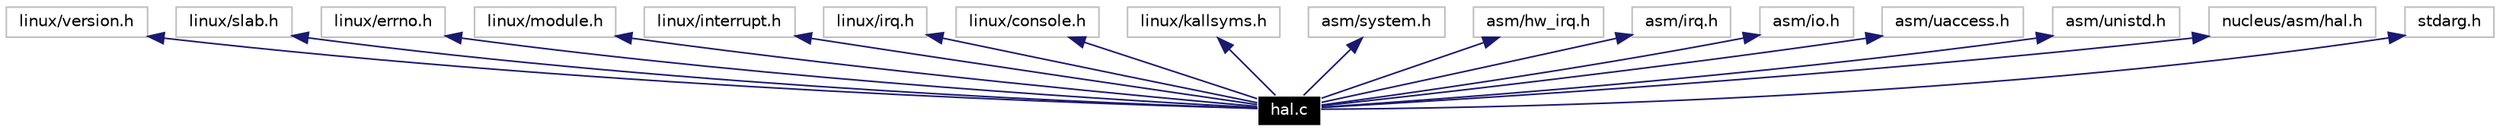 digraph G
{
  edge [fontname="Helvetica",fontsize=10,labelfontname="Helvetica",labelfontsize=10];
  node [fontname="Helvetica",fontsize=10,shape=record];
  Node1 [label="hal.c",height=0.2,width=0.4,color="white", fillcolor="black", style="filled" fontcolor="white"];
  Node2 -> Node1 [dir=back,color="midnightblue",fontsize=10,style="solid",fontname="Helvetica"];
  Node2 [label="linux/version.h",height=0.2,width=0.4,color="grey75"];
  Node3 -> Node1 [dir=back,color="midnightblue",fontsize=10,style="solid",fontname="Helvetica"];
  Node3 [label="linux/slab.h",height=0.2,width=0.4,color="grey75"];
  Node4 -> Node1 [dir=back,color="midnightblue",fontsize=10,style="solid",fontname="Helvetica"];
  Node4 [label="linux/errno.h",height=0.2,width=0.4,color="grey75"];
  Node5 -> Node1 [dir=back,color="midnightblue",fontsize=10,style="solid",fontname="Helvetica"];
  Node5 [label="linux/module.h",height=0.2,width=0.4,color="grey75"];
  Node6 -> Node1 [dir=back,color="midnightblue",fontsize=10,style="solid",fontname="Helvetica"];
  Node6 [label="linux/interrupt.h",height=0.2,width=0.4,color="grey75"];
  Node7 -> Node1 [dir=back,color="midnightblue",fontsize=10,style="solid",fontname="Helvetica"];
  Node7 [label="linux/irq.h",height=0.2,width=0.4,color="grey75"];
  Node8 -> Node1 [dir=back,color="midnightblue",fontsize=10,style="solid",fontname="Helvetica"];
  Node8 [label="linux/console.h",height=0.2,width=0.4,color="grey75"];
  Node9 -> Node1 [dir=back,color="midnightblue",fontsize=10,style="solid",fontname="Helvetica"];
  Node9 [label="linux/kallsyms.h",height=0.2,width=0.4,color="grey75"];
  Node10 -> Node1 [dir=back,color="midnightblue",fontsize=10,style="solid",fontname="Helvetica"];
  Node10 [label="asm/system.h",height=0.2,width=0.4,color="grey75"];
  Node11 -> Node1 [dir=back,color="midnightblue",fontsize=10,style="solid",fontname="Helvetica"];
  Node11 [label="asm/hw_irq.h",height=0.2,width=0.4,color="grey75"];
  Node12 -> Node1 [dir=back,color="midnightblue",fontsize=10,style="solid",fontname="Helvetica"];
  Node12 [label="asm/irq.h",height=0.2,width=0.4,color="grey75"];
  Node13 -> Node1 [dir=back,color="midnightblue",fontsize=10,style="solid",fontname="Helvetica"];
  Node13 [label="asm/io.h",height=0.2,width=0.4,color="grey75"];
  Node14 -> Node1 [dir=back,color="midnightblue",fontsize=10,style="solid",fontname="Helvetica"];
  Node14 [label="asm/uaccess.h",height=0.2,width=0.4,color="grey75"];
  Node15 -> Node1 [dir=back,color="midnightblue",fontsize=10,style="solid",fontname="Helvetica"];
  Node15 [label="asm/unistd.h",height=0.2,width=0.4,color="grey75"];
  Node16 -> Node1 [dir=back,color="midnightblue",fontsize=10,style="solid",fontname="Helvetica"];
  Node16 [label="nucleus/asm/hal.h",height=0.2,width=0.4,color="grey75"];
  Node17 -> Node1 [dir=back,color="midnightblue",fontsize=10,style="solid",fontname="Helvetica"];
  Node17 [label="stdarg.h",height=0.2,width=0.4,color="grey75"];
}
